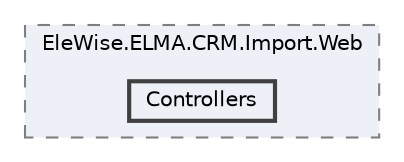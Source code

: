 digraph "Web/Modules/EleWise.ELMA.CRM.Import.Web/Controllers"
{
 // LATEX_PDF_SIZE
  bgcolor="transparent";
  edge [fontname=Helvetica,fontsize=10,labelfontname=Helvetica,labelfontsize=10];
  node [fontname=Helvetica,fontsize=10,shape=box,height=0.2,width=0.4];
  compound=true
  subgraph clusterdir_85204712fcbc4f76f67895174d65530b {
    graph [ bgcolor="#edf0f7", pencolor="grey50", label="EleWise.ELMA.CRM.Import.Web", fontname=Helvetica,fontsize=10 style="filled,dashed", URL="dir_85204712fcbc4f76f67895174d65530b.html",tooltip=""]
  dir_8cd720f2fce74456ae6a2c0e1e16b2b2 [label="Controllers", fillcolor="#edf0f7", color="grey25", style="filled,bold", URL="dir_8cd720f2fce74456ae6a2c0e1e16b2b2.html",tooltip=""];
  }
}
